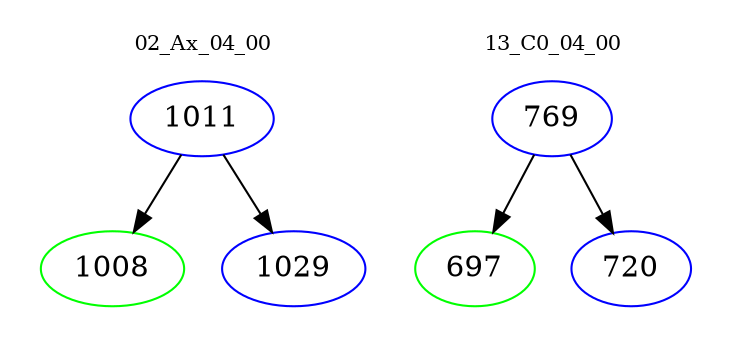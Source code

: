 digraph{
subgraph cluster_0 {
color = white
label = "02_Ax_04_00";
fontsize=10;
T0_1011 [label="1011", color="blue"]
T0_1011 -> T0_1008 [color="black"]
T0_1008 [label="1008", color="green"]
T0_1011 -> T0_1029 [color="black"]
T0_1029 [label="1029", color="blue"]
}
subgraph cluster_1 {
color = white
label = "13_C0_04_00";
fontsize=10;
T1_769 [label="769", color="blue"]
T1_769 -> T1_697 [color="black"]
T1_697 [label="697", color="green"]
T1_769 -> T1_720 [color="black"]
T1_720 [label="720", color="blue"]
}
}
